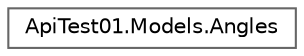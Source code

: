 digraph "Graphe hiérarchique des classes"
{
 // LATEX_PDF_SIZE
  bgcolor="transparent";
  edge [fontname=Helvetica,fontsize=10,labelfontname=Helvetica,labelfontsize=10];
  node [fontname=Helvetica,fontsize=10,shape=box,height=0.2,width=0.4];
  rankdir="LR";
  Node0 [id="Node000000",label="ApiTest01.Models.Angles",height=0.2,width=0.4,color="grey40", fillcolor="white", style="filled",URL="$class_api_test01_1_1_models_1_1_angles.html",tooltip="The angles."];
}
